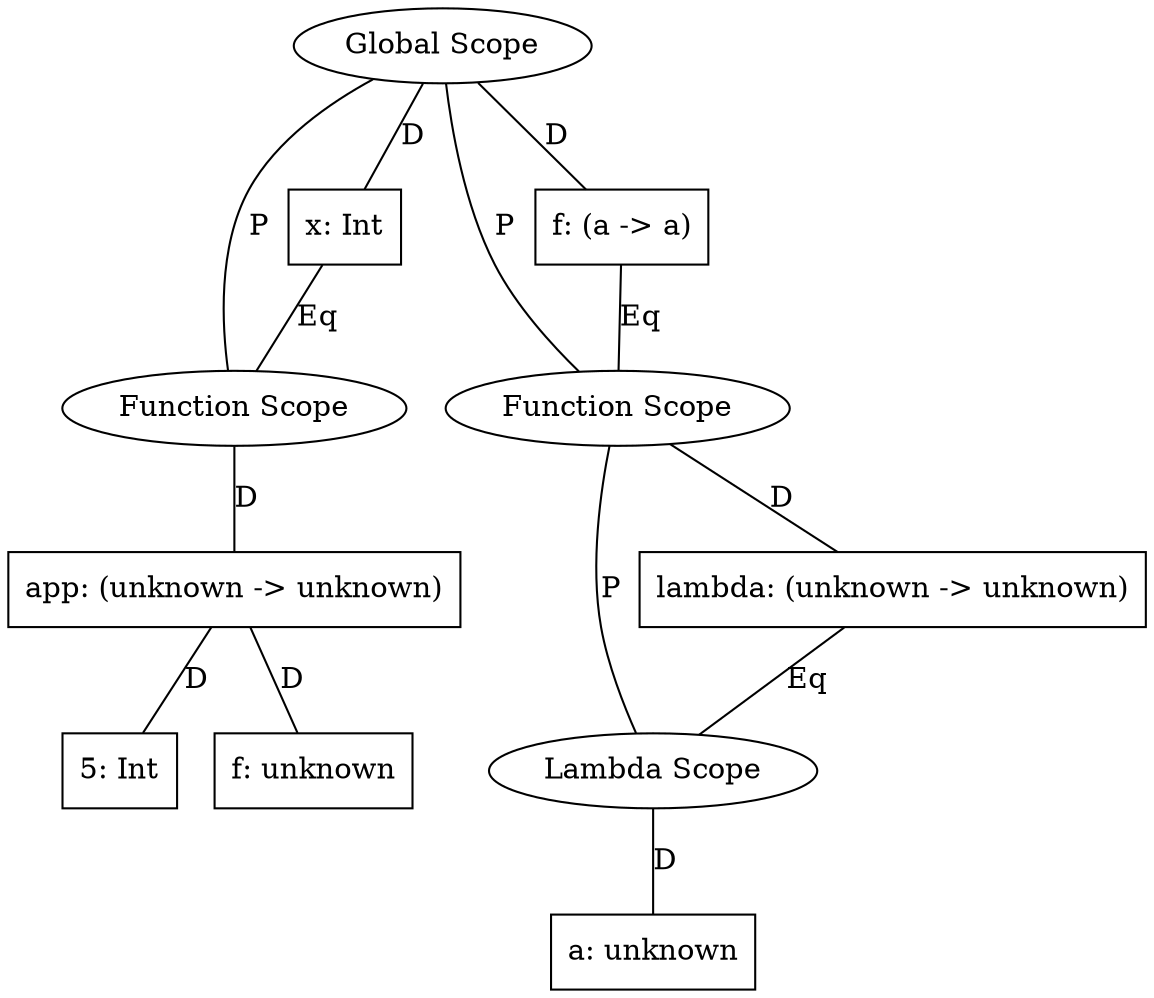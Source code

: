 graph {
    10 [label="5: Int"
       ,shape=box];
    9 [label="f: unknown"
      ,shape=box];
    8 [label="app: (unknown -> unknown)"
      ,shape=box];
    7 [label="Function Scope"
      ,shape=ellipse];
    6 [label="x: Int",shape=box];
    5 [label="a: unknown"
      ,shape=box];
    4 [label="Lambda Scope"
      ,shape=ellipse];
    3 [label="lambda: (unknown -> unknown)"
      ,shape=box];
    2 [label="Function Scope"
      ,shape=ellipse];
    1 [label="f: (a -> a)"
      ,shape=box];
    0 [label="Global Scope"
      ,shape=ellipse];
    8 -- 10 [label=D];
    8 -- 9 [label=D];
    7 -- 8 [label=D];
    6 -- 7 [label=Eq];
    0 -- 7 [label=P];
    0 -- 6 [label=D];
    4 -- 5 [label=D];
    3 -- 4 [label=Eq];
    2 -- 4 [label=P];
    2 -- 3 [label=D];
    1 -- 2 [label=Eq];
    0 -- 2 [label=P];
    0 -- 1 [label=D];
}

